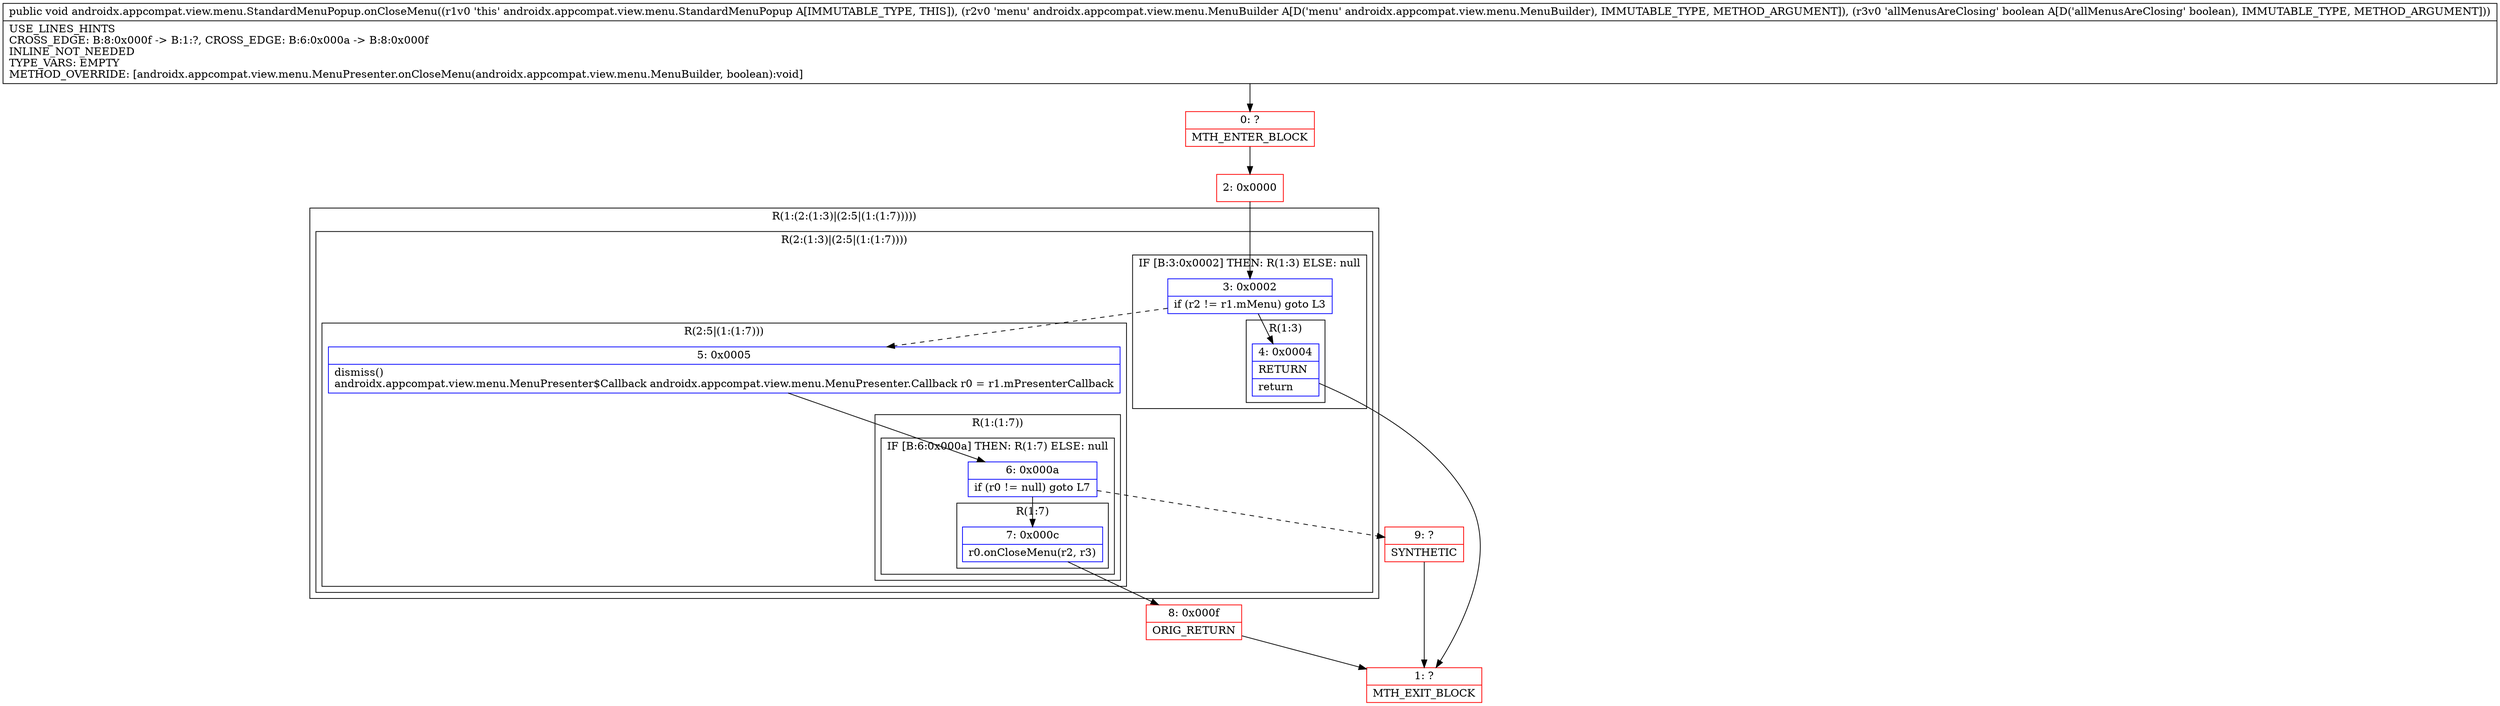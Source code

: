 digraph "CFG forandroidx.appcompat.view.menu.StandardMenuPopup.onCloseMenu(Landroidx\/appcompat\/view\/menu\/MenuBuilder;Z)V" {
subgraph cluster_Region_1633966535 {
label = "R(1:(2:(1:3)|(2:5|(1:(1:7)))))";
node [shape=record,color=blue];
subgraph cluster_Region_695712080 {
label = "R(2:(1:3)|(2:5|(1:(1:7))))";
node [shape=record,color=blue];
subgraph cluster_IfRegion_118892065 {
label = "IF [B:3:0x0002] THEN: R(1:3) ELSE: null";
node [shape=record,color=blue];
Node_3 [shape=record,label="{3\:\ 0x0002|if (r2 != r1.mMenu) goto L3\l}"];
subgraph cluster_Region_713756867 {
label = "R(1:3)";
node [shape=record,color=blue];
Node_4 [shape=record,label="{4\:\ 0x0004|RETURN\l|return\l}"];
}
}
subgraph cluster_Region_628819461 {
label = "R(2:5|(1:(1:7)))";
node [shape=record,color=blue];
Node_5 [shape=record,label="{5\:\ 0x0005|dismiss()\landroidx.appcompat.view.menu.MenuPresenter$Callback androidx.appcompat.view.menu.MenuPresenter.Callback r0 = r1.mPresenterCallback\l}"];
subgraph cluster_Region_1768082996 {
label = "R(1:(1:7))";
node [shape=record,color=blue];
subgraph cluster_IfRegion_1625222912 {
label = "IF [B:6:0x000a] THEN: R(1:7) ELSE: null";
node [shape=record,color=blue];
Node_6 [shape=record,label="{6\:\ 0x000a|if (r0 != null) goto L7\l}"];
subgraph cluster_Region_1170025252 {
label = "R(1:7)";
node [shape=record,color=blue];
Node_7 [shape=record,label="{7\:\ 0x000c|r0.onCloseMenu(r2, r3)\l}"];
}
}
}
}
}
}
Node_0 [shape=record,color=red,label="{0\:\ ?|MTH_ENTER_BLOCK\l}"];
Node_2 [shape=record,color=red,label="{2\:\ 0x0000}"];
Node_1 [shape=record,color=red,label="{1\:\ ?|MTH_EXIT_BLOCK\l}"];
Node_8 [shape=record,color=red,label="{8\:\ 0x000f|ORIG_RETURN\l}"];
Node_9 [shape=record,color=red,label="{9\:\ ?|SYNTHETIC\l}"];
MethodNode[shape=record,label="{public void androidx.appcompat.view.menu.StandardMenuPopup.onCloseMenu((r1v0 'this' androidx.appcompat.view.menu.StandardMenuPopup A[IMMUTABLE_TYPE, THIS]), (r2v0 'menu' androidx.appcompat.view.menu.MenuBuilder A[D('menu' androidx.appcompat.view.menu.MenuBuilder), IMMUTABLE_TYPE, METHOD_ARGUMENT]), (r3v0 'allMenusAreClosing' boolean A[D('allMenusAreClosing' boolean), IMMUTABLE_TYPE, METHOD_ARGUMENT]))  | USE_LINES_HINTS\lCROSS_EDGE: B:8:0x000f \-\> B:1:?, CROSS_EDGE: B:6:0x000a \-\> B:8:0x000f\lINLINE_NOT_NEEDED\lTYPE_VARS: EMPTY\lMETHOD_OVERRIDE: [androidx.appcompat.view.menu.MenuPresenter.onCloseMenu(androidx.appcompat.view.menu.MenuBuilder, boolean):void]\l}"];
MethodNode -> Node_0;Node_3 -> Node_4;
Node_3 -> Node_5[style=dashed];
Node_4 -> Node_1;
Node_5 -> Node_6;
Node_6 -> Node_7;
Node_6 -> Node_9[style=dashed];
Node_7 -> Node_8;
Node_0 -> Node_2;
Node_2 -> Node_3;
Node_8 -> Node_1;
Node_9 -> Node_1;
}

